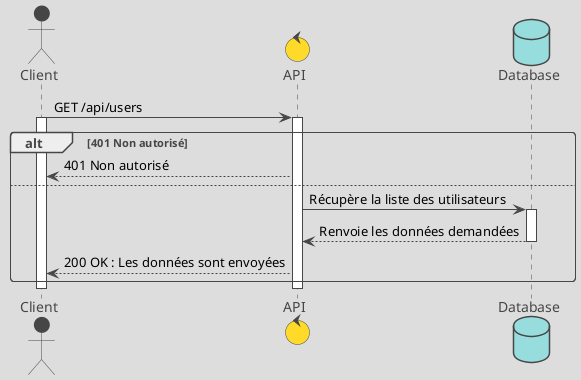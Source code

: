 @startuml
!theme toy

actor Client
control API
database Database

Client -> API : GET /api/users
Activate Client
Activate API

alt 401 Non autorisé
  API --> Client : 401 Non autorisé
else
  API -> Database : Récupère la liste des utilisateurs
  Activate Database
  Database --> API : Renvoie les données demandées
  Deactivate Database
  API --> Client : 200 OK : Les données sont envoyées
end

Deactivate Client
Deactivate API

@enduml

